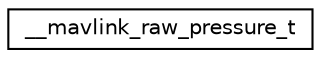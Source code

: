digraph "Graphical Class Hierarchy"
{
 // INTERACTIVE_SVG=YES
  edge [fontname="Helvetica",fontsize="10",labelfontname="Helvetica",labelfontsize="10"];
  node [fontname="Helvetica",fontsize="10",shape=record];
  rankdir="LR";
  Node1 [label="__mavlink_raw_pressure_t",height=0.2,width=0.4,color="black", fillcolor="white", style="filled",URL="$struct____mavlink__raw__pressure__t.html"];
}
